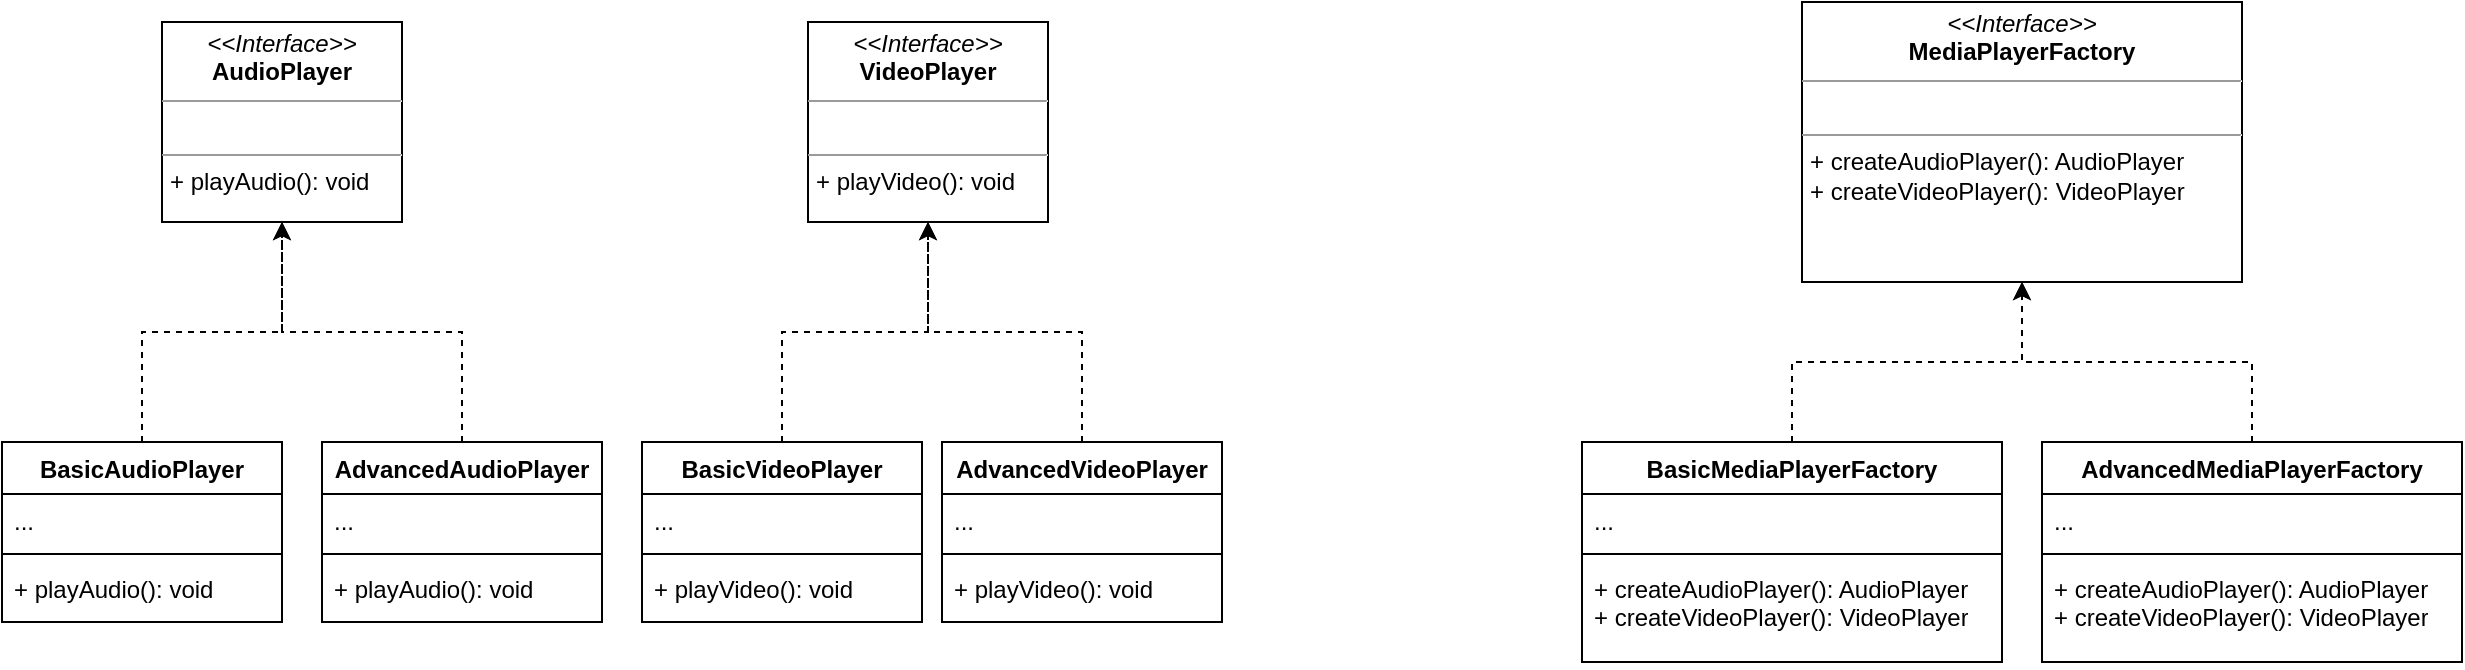 <mxfile version="22.1.2" type="device">
  <diagram id="C5RBs43oDa-KdzZeNtuy" name="Page-1">
    <mxGraphModel dx="1466" dy="752" grid="1" gridSize="10" guides="1" tooltips="1" connect="1" arrows="1" fold="1" page="1" pageScale="1" pageWidth="827" pageHeight="1169" math="0" shadow="0">
      <root>
        <mxCell id="WIyWlLk6GJQsqaUBKTNV-0" />
        <mxCell id="WIyWlLk6GJQsqaUBKTNV-1" parent="WIyWlLk6GJQsqaUBKTNV-0" />
        <mxCell id="6Y8cxoQGKeM4pyyFqeyM-19" style="edgeStyle=orthogonalEdgeStyle;rounded=0;orthogonalLoop=1;jettySize=auto;html=1;exitX=0.5;exitY=0;exitDx=0;exitDy=0;dashed=1;entryX=0.5;entryY=1;entryDx=0;entryDy=0;" edge="1" parent="WIyWlLk6GJQsqaUBKTNV-1" source="6Y8cxoQGKeM4pyyFqeyM-0" target="6Y8cxoQGKeM4pyyFqeyM-4">
          <mxGeometry relative="1" as="geometry">
            <mxPoint x="1080" y="210" as="targetPoint" />
          </mxGeometry>
        </mxCell>
        <mxCell id="6Y8cxoQGKeM4pyyFqeyM-0" value="AdvancedMediaPlayerFactory" style="swimlane;fontStyle=1;align=center;verticalAlign=top;childLayout=stackLayout;horizontal=1;startSize=26;horizontalStack=0;resizeParent=1;resizeParentMax=0;resizeLast=0;collapsible=1;marginBottom=0;whiteSpace=wrap;html=1;" vertex="1" parent="WIyWlLk6GJQsqaUBKTNV-1">
          <mxGeometry x="1030" y="280" width="210" height="110" as="geometry" />
        </mxCell>
        <mxCell id="6Y8cxoQGKeM4pyyFqeyM-1" value="..." style="text;strokeColor=none;fillColor=none;align=left;verticalAlign=top;spacingLeft=4;spacingRight=4;overflow=hidden;rotatable=0;points=[[0,0.5],[1,0.5]];portConstraint=eastwest;whiteSpace=wrap;html=1;" vertex="1" parent="6Y8cxoQGKeM4pyyFqeyM-0">
          <mxGeometry y="26" width="210" height="26" as="geometry" />
        </mxCell>
        <mxCell id="6Y8cxoQGKeM4pyyFqeyM-2" value="" style="line;strokeWidth=1;fillColor=none;align=left;verticalAlign=middle;spacingTop=-1;spacingLeft=3;spacingRight=3;rotatable=0;labelPosition=right;points=[];portConstraint=eastwest;strokeColor=inherit;" vertex="1" parent="6Y8cxoQGKeM4pyyFqeyM-0">
          <mxGeometry y="52" width="210" height="8" as="geometry" />
        </mxCell>
        <mxCell id="6Y8cxoQGKeM4pyyFqeyM-3" value="+ createAudioPlayer(): AudioPlayer&lt;br style=&quot;border-color: var(--border-color);&quot;&gt;+ createVideoPlayer(): VideoPlayer" style="text;strokeColor=none;fillColor=none;align=left;verticalAlign=top;spacingLeft=4;spacingRight=4;overflow=hidden;rotatable=0;points=[[0,0.5],[1,0.5]];portConstraint=eastwest;whiteSpace=wrap;html=1;" vertex="1" parent="6Y8cxoQGKeM4pyyFqeyM-0">
          <mxGeometry y="60" width="210" height="50" as="geometry" />
        </mxCell>
        <mxCell id="6Y8cxoQGKeM4pyyFqeyM-4" value="&lt;p style=&quot;margin:0px;margin-top:4px;text-align:center;&quot;&gt;&lt;i&gt;&amp;lt;&amp;lt;Interface&amp;gt;&amp;gt;&lt;/i&gt;&lt;br&gt;&lt;b&gt;MediaPlayerFactory&lt;/b&gt;&lt;br&gt;&lt;/p&gt;&lt;hr size=&quot;1&quot;&gt;&lt;p style=&quot;margin:0px;margin-left:4px;&quot;&gt;&lt;br&gt;&lt;/p&gt;&lt;hr size=&quot;1&quot;&gt;&lt;p style=&quot;margin:0px;margin-left:4px;&quot;&gt;+ createAudioPlayer(): AudioPlayer&lt;br&gt;+ createVideoPlayer(): VideoPlayer&lt;/p&gt;" style="verticalAlign=top;align=left;overflow=fill;fontSize=12;fontFamily=Helvetica;html=1;whiteSpace=wrap;" vertex="1" parent="WIyWlLk6GJQsqaUBKTNV-1">
          <mxGeometry x="910" y="60" width="220" height="140" as="geometry" />
        </mxCell>
        <mxCell id="6Y8cxoQGKeM4pyyFqeyM-5" value="BasicMediaPlayerFactory" style="swimlane;fontStyle=1;align=center;verticalAlign=top;childLayout=stackLayout;horizontal=1;startSize=26;horizontalStack=0;resizeParent=1;resizeParentMax=0;resizeLast=0;collapsible=1;marginBottom=0;whiteSpace=wrap;html=1;" vertex="1" parent="WIyWlLk6GJQsqaUBKTNV-1">
          <mxGeometry x="800" y="280" width="210" height="110" as="geometry" />
        </mxCell>
        <mxCell id="6Y8cxoQGKeM4pyyFqeyM-6" value="..." style="text;strokeColor=none;fillColor=none;align=left;verticalAlign=top;spacingLeft=4;spacingRight=4;overflow=hidden;rotatable=0;points=[[0,0.5],[1,0.5]];portConstraint=eastwest;whiteSpace=wrap;html=1;" vertex="1" parent="6Y8cxoQGKeM4pyyFqeyM-5">
          <mxGeometry y="26" width="210" height="26" as="geometry" />
        </mxCell>
        <mxCell id="6Y8cxoQGKeM4pyyFqeyM-7" value="" style="line;strokeWidth=1;fillColor=none;align=left;verticalAlign=middle;spacingTop=-1;spacingLeft=3;spacingRight=3;rotatable=0;labelPosition=right;points=[];portConstraint=eastwest;strokeColor=inherit;" vertex="1" parent="6Y8cxoQGKeM4pyyFqeyM-5">
          <mxGeometry y="52" width="210" height="8" as="geometry" />
        </mxCell>
        <mxCell id="6Y8cxoQGKeM4pyyFqeyM-8" value="+ createAudioPlayer(): AudioPlayer&lt;br style=&quot;border-color: var(--border-color);&quot;&gt;+ createVideoPlayer(): VideoPlayer" style="text;strokeColor=none;fillColor=none;align=left;verticalAlign=top;spacingLeft=4;spacingRight=4;overflow=hidden;rotatable=0;points=[[0,0.5],[1,0.5]];portConstraint=eastwest;whiteSpace=wrap;html=1;" vertex="1" parent="6Y8cxoQGKeM4pyyFqeyM-5">
          <mxGeometry y="60" width="210" height="50" as="geometry" />
        </mxCell>
        <mxCell id="6Y8cxoQGKeM4pyyFqeyM-9" value="&lt;p style=&quot;margin:0px;margin-top:4px;text-align:center;&quot;&gt;&lt;i&gt;&amp;lt;&amp;lt;Interface&amp;gt;&amp;gt;&lt;/i&gt;&lt;br&gt;&lt;b&gt;AudioPlayer&lt;/b&gt;&lt;br&gt;&lt;/p&gt;&lt;hr size=&quot;1&quot;&gt;&lt;p style=&quot;margin:0px;margin-left:4px;&quot;&gt;&lt;br&gt;&lt;/p&gt;&lt;hr size=&quot;1&quot;&gt;&lt;p style=&quot;margin:0px;margin-left:4px;&quot;&gt;+ playAudio(): void&lt;br&gt;&lt;br&gt;&lt;/p&gt;" style="verticalAlign=top;align=left;overflow=fill;fontSize=12;fontFamily=Helvetica;html=1;whiteSpace=wrap;" vertex="1" parent="WIyWlLk6GJQsqaUBKTNV-1">
          <mxGeometry x="90" y="70" width="120" height="100" as="geometry" />
        </mxCell>
        <mxCell id="6Y8cxoQGKeM4pyyFqeyM-22" style="edgeStyle=orthogonalEdgeStyle;rounded=0;orthogonalLoop=1;jettySize=auto;html=1;exitX=0.5;exitY=0;exitDx=0;exitDy=0;entryX=0.5;entryY=1;entryDx=0;entryDy=0;dashed=1;" edge="1" parent="WIyWlLk6GJQsqaUBKTNV-1" source="6Y8cxoQGKeM4pyyFqeyM-10" target="6Y8cxoQGKeM4pyyFqeyM-9">
          <mxGeometry relative="1" as="geometry" />
        </mxCell>
        <mxCell id="6Y8cxoQGKeM4pyyFqeyM-10" value="BasicAudioPlayer" style="swimlane;fontStyle=1;align=center;verticalAlign=top;childLayout=stackLayout;horizontal=1;startSize=26;horizontalStack=0;resizeParent=1;resizeParentMax=0;resizeLast=0;collapsible=1;marginBottom=0;whiteSpace=wrap;html=1;" vertex="1" parent="WIyWlLk6GJQsqaUBKTNV-1">
          <mxGeometry x="10" y="280" width="140" height="90" as="geometry" />
        </mxCell>
        <mxCell id="6Y8cxoQGKeM4pyyFqeyM-11" value="..." style="text;strokeColor=none;fillColor=none;align=left;verticalAlign=top;spacingLeft=4;spacingRight=4;overflow=hidden;rotatable=0;points=[[0,0.5],[1,0.5]];portConstraint=eastwest;whiteSpace=wrap;html=1;" vertex="1" parent="6Y8cxoQGKeM4pyyFqeyM-10">
          <mxGeometry y="26" width="140" height="26" as="geometry" />
        </mxCell>
        <mxCell id="6Y8cxoQGKeM4pyyFqeyM-12" value="" style="line;strokeWidth=1;fillColor=none;align=left;verticalAlign=middle;spacingTop=-1;spacingLeft=3;spacingRight=3;rotatable=0;labelPosition=right;points=[];portConstraint=eastwest;strokeColor=inherit;" vertex="1" parent="6Y8cxoQGKeM4pyyFqeyM-10">
          <mxGeometry y="52" width="140" height="8" as="geometry" />
        </mxCell>
        <mxCell id="6Y8cxoQGKeM4pyyFqeyM-13" value="+ playAudio(): void" style="text;strokeColor=none;fillColor=none;align=left;verticalAlign=top;spacingLeft=4;spacingRight=4;overflow=hidden;rotatable=0;points=[[0,0.5],[1,0.5]];portConstraint=eastwest;whiteSpace=wrap;html=1;" vertex="1" parent="6Y8cxoQGKeM4pyyFqeyM-10">
          <mxGeometry y="60" width="140" height="30" as="geometry" />
        </mxCell>
        <mxCell id="6Y8cxoQGKeM4pyyFqeyM-23" style="edgeStyle=orthogonalEdgeStyle;rounded=0;orthogonalLoop=1;jettySize=auto;html=1;exitX=0.5;exitY=0;exitDx=0;exitDy=0;entryX=0.5;entryY=1;entryDx=0;entryDy=0;dashed=1;" edge="1" parent="WIyWlLk6GJQsqaUBKTNV-1" source="6Y8cxoQGKeM4pyyFqeyM-29" target="6Y8cxoQGKeM4pyyFqeyM-9">
          <mxGeometry relative="1" as="geometry" />
        </mxCell>
        <mxCell id="6Y8cxoQGKeM4pyyFqeyM-18" style="edgeStyle=orthogonalEdgeStyle;rounded=0;orthogonalLoop=1;jettySize=auto;html=1;exitX=0.5;exitY=0;exitDx=0;exitDy=0;dashed=1;entryX=0.5;entryY=1;entryDx=0;entryDy=0;" edge="1" parent="WIyWlLk6GJQsqaUBKTNV-1" source="6Y8cxoQGKeM4pyyFqeyM-5" target="6Y8cxoQGKeM4pyyFqeyM-4">
          <mxGeometry relative="1" as="geometry">
            <mxPoint x="1010" y="220" as="targetPoint" />
          </mxGeometry>
        </mxCell>
        <mxCell id="6Y8cxoQGKeM4pyyFqeyM-24" value="&lt;p style=&quot;margin:0px;margin-top:4px;text-align:center;&quot;&gt;&lt;i&gt;&amp;lt;&amp;lt;Interface&amp;gt;&amp;gt;&lt;/i&gt;&lt;br&gt;&lt;b&gt;VideoPlayer&lt;/b&gt;&lt;br&gt;&lt;/p&gt;&lt;hr size=&quot;1&quot;&gt;&lt;p style=&quot;margin:0px;margin-left:4px;&quot;&gt;&lt;br&gt;&lt;/p&gt;&lt;hr size=&quot;1&quot;&gt;&lt;p style=&quot;margin:0px;margin-left:4px;&quot;&gt;+ playVideo(): void&lt;br&gt;&lt;br&gt;&lt;/p&gt;" style="verticalAlign=top;align=left;overflow=fill;fontSize=12;fontFamily=Helvetica;html=1;whiteSpace=wrap;" vertex="1" parent="WIyWlLk6GJQsqaUBKTNV-1">
          <mxGeometry x="413" y="70" width="120" height="100" as="geometry" />
        </mxCell>
        <mxCell id="6Y8cxoQGKeM4pyyFqeyM-29" value="AdvancedAudioPlayer" style="swimlane;fontStyle=1;align=center;verticalAlign=top;childLayout=stackLayout;horizontal=1;startSize=26;horizontalStack=0;resizeParent=1;resizeParentMax=0;resizeLast=0;collapsible=1;marginBottom=0;whiteSpace=wrap;html=1;" vertex="1" parent="WIyWlLk6GJQsqaUBKTNV-1">
          <mxGeometry x="170" y="280" width="140" height="90" as="geometry" />
        </mxCell>
        <mxCell id="6Y8cxoQGKeM4pyyFqeyM-30" value="..." style="text;strokeColor=none;fillColor=none;align=left;verticalAlign=top;spacingLeft=4;spacingRight=4;overflow=hidden;rotatable=0;points=[[0,0.5],[1,0.5]];portConstraint=eastwest;whiteSpace=wrap;html=1;" vertex="1" parent="6Y8cxoQGKeM4pyyFqeyM-29">
          <mxGeometry y="26" width="140" height="26" as="geometry" />
        </mxCell>
        <mxCell id="6Y8cxoQGKeM4pyyFqeyM-31" value="" style="line;strokeWidth=1;fillColor=none;align=left;verticalAlign=middle;spacingTop=-1;spacingLeft=3;spacingRight=3;rotatable=0;labelPosition=right;points=[];portConstraint=eastwest;strokeColor=inherit;" vertex="1" parent="6Y8cxoQGKeM4pyyFqeyM-29">
          <mxGeometry y="52" width="140" height="8" as="geometry" />
        </mxCell>
        <mxCell id="6Y8cxoQGKeM4pyyFqeyM-32" value="+ playAudio(): void" style="text;strokeColor=none;fillColor=none;align=left;verticalAlign=top;spacingLeft=4;spacingRight=4;overflow=hidden;rotatable=0;points=[[0,0.5],[1,0.5]];portConstraint=eastwest;whiteSpace=wrap;html=1;" vertex="1" parent="6Y8cxoQGKeM4pyyFqeyM-29">
          <mxGeometry y="60" width="140" height="30" as="geometry" />
        </mxCell>
        <mxCell id="6Y8cxoQGKeM4pyyFqeyM-41" style="edgeStyle=orthogonalEdgeStyle;rounded=0;orthogonalLoop=1;jettySize=auto;html=1;exitX=0.5;exitY=0;exitDx=0;exitDy=0;entryX=0.5;entryY=1;entryDx=0;entryDy=0;dashed=1;" edge="1" parent="WIyWlLk6GJQsqaUBKTNV-1" source="6Y8cxoQGKeM4pyyFqeyM-33" target="6Y8cxoQGKeM4pyyFqeyM-24">
          <mxGeometry relative="1" as="geometry" />
        </mxCell>
        <mxCell id="6Y8cxoQGKeM4pyyFqeyM-33" value="Basic&lt;b style=&quot;border-color: var(--border-color);&quot;&gt;Video&lt;/b&gt;Player" style="swimlane;fontStyle=1;align=center;verticalAlign=top;childLayout=stackLayout;horizontal=1;startSize=26;horizontalStack=0;resizeParent=1;resizeParentMax=0;resizeLast=0;collapsible=1;marginBottom=0;whiteSpace=wrap;html=1;" vertex="1" parent="WIyWlLk6GJQsqaUBKTNV-1">
          <mxGeometry x="330" y="280" width="140" height="90" as="geometry" />
        </mxCell>
        <mxCell id="6Y8cxoQGKeM4pyyFqeyM-34" value="..." style="text;strokeColor=none;fillColor=none;align=left;verticalAlign=top;spacingLeft=4;spacingRight=4;overflow=hidden;rotatable=0;points=[[0,0.5],[1,0.5]];portConstraint=eastwest;whiteSpace=wrap;html=1;" vertex="1" parent="6Y8cxoQGKeM4pyyFqeyM-33">
          <mxGeometry y="26" width="140" height="26" as="geometry" />
        </mxCell>
        <mxCell id="6Y8cxoQGKeM4pyyFqeyM-35" value="" style="line;strokeWidth=1;fillColor=none;align=left;verticalAlign=middle;spacingTop=-1;spacingLeft=3;spacingRight=3;rotatable=0;labelPosition=right;points=[];portConstraint=eastwest;strokeColor=inherit;" vertex="1" parent="6Y8cxoQGKeM4pyyFqeyM-33">
          <mxGeometry y="52" width="140" height="8" as="geometry" />
        </mxCell>
        <mxCell id="6Y8cxoQGKeM4pyyFqeyM-36" value="+ playVideo(): void" style="text;strokeColor=none;fillColor=none;align=left;verticalAlign=top;spacingLeft=4;spacingRight=4;overflow=hidden;rotatable=0;points=[[0,0.5],[1,0.5]];portConstraint=eastwest;whiteSpace=wrap;html=1;" vertex="1" parent="6Y8cxoQGKeM4pyyFqeyM-33">
          <mxGeometry y="60" width="140" height="30" as="geometry" />
        </mxCell>
        <mxCell id="6Y8cxoQGKeM4pyyFqeyM-42" style="edgeStyle=orthogonalEdgeStyle;rounded=0;orthogonalLoop=1;jettySize=auto;html=1;exitX=0.5;exitY=0;exitDx=0;exitDy=0;dashed=1;" edge="1" parent="WIyWlLk6GJQsqaUBKTNV-1" source="6Y8cxoQGKeM4pyyFqeyM-37" target="6Y8cxoQGKeM4pyyFqeyM-24">
          <mxGeometry relative="1" as="geometry" />
        </mxCell>
        <mxCell id="6Y8cxoQGKeM4pyyFqeyM-37" value="AdvancedVideoPlayer" style="swimlane;fontStyle=1;align=center;verticalAlign=top;childLayout=stackLayout;horizontal=1;startSize=26;horizontalStack=0;resizeParent=1;resizeParentMax=0;resizeLast=0;collapsible=1;marginBottom=0;whiteSpace=wrap;html=1;" vertex="1" parent="WIyWlLk6GJQsqaUBKTNV-1">
          <mxGeometry x="480" y="280" width="140" height="90" as="geometry" />
        </mxCell>
        <mxCell id="6Y8cxoQGKeM4pyyFqeyM-38" value="..." style="text;strokeColor=none;fillColor=none;align=left;verticalAlign=top;spacingLeft=4;spacingRight=4;overflow=hidden;rotatable=0;points=[[0,0.5],[1,0.5]];portConstraint=eastwest;whiteSpace=wrap;html=1;" vertex="1" parent="6Y8cxoQGKeM4pyyFqeyM-37">
          <mxGeometry y="26" width="140" height="26" as="geometry" />
        </mxCell>
        <mxCell id="6Y8cxoQGKeM4pyyFqeyM-39" value="" style="line;strokeWidth=1;fillColor=none;align=left;verticalAlign=middle;spacingTop=-1;spacingLeft=3;spacingRight=3;rotatable=0;labelPosition=right;points=[];portConstraint=eastwest;strokeColor=inherit;" vertex="1" parent="6Y8cxoQGKeM4pyyFqeyM-37">
          <mxGeometry y="52" width="140" height="8" as="geometry" />
        </mxCell>
        <mxCell id="6Y8cxoQGKeM4pyyFqeyM-40" value="+ playVideo(): void" style="text;strokeColor=none;fillColor=none;align=left;verticalAlign=top;spacingLeft=4;spacingRight=4;overflow=hidden;rotatable=0;points=[[0,0.5],[1,0.5]];portConstraint=eastwest;whiteSpace=wrap;html=1;" vertex="1" parent="6Y8cxoQGKeM4pyyFqeyM-37">
          <mxGeometry y="60" width="140" height="30" as="geometry" />
        </mxCell>
      </root>
    </mxGraphModel>
  </diagram>
</mxfile>
